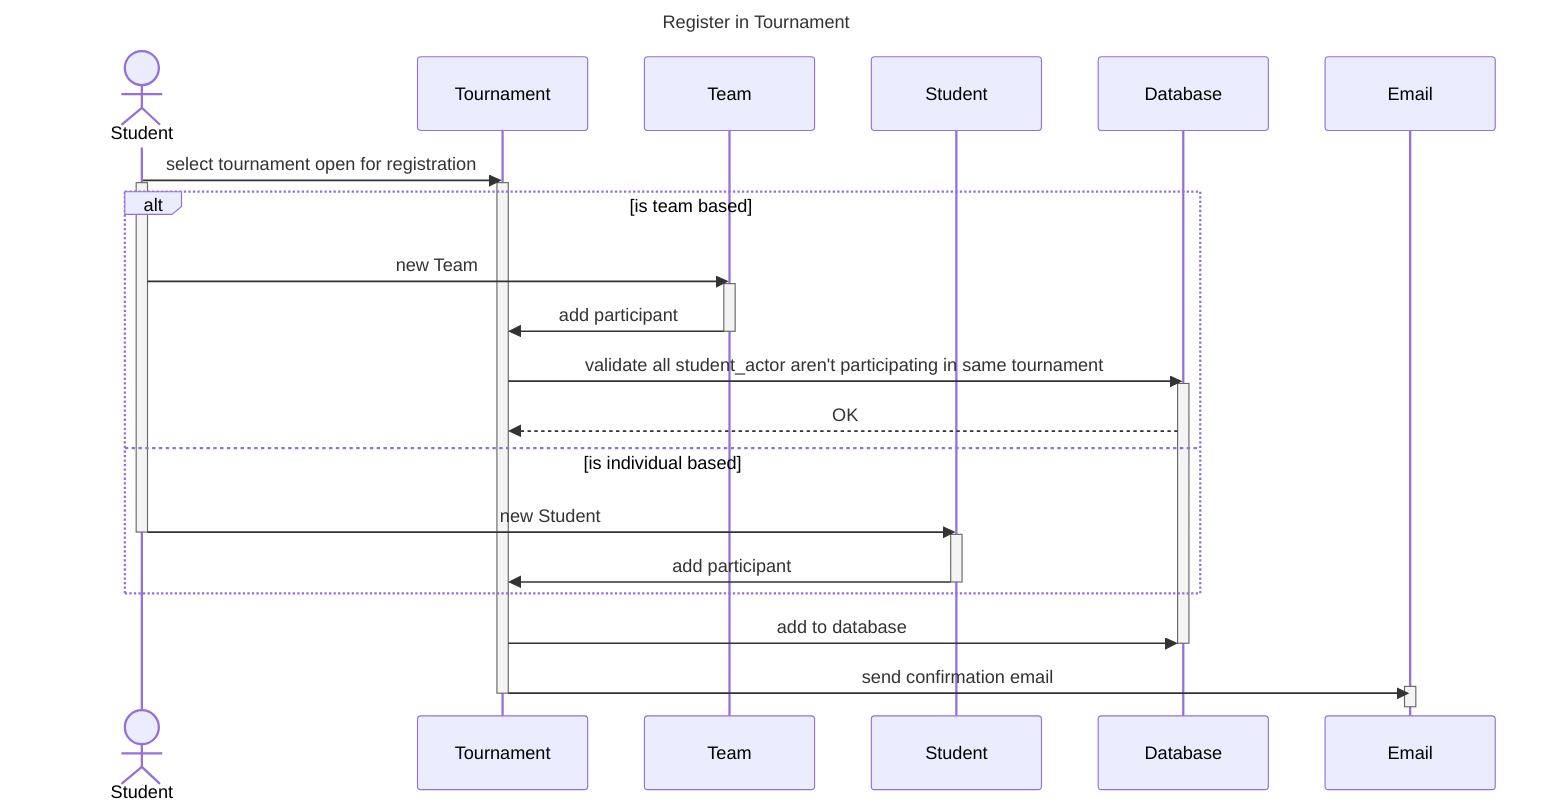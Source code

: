 ---
title: Register in Tournament
---
sequenceDiagram
    actor student_actor as Student

    participant tournament as Tournament
    participant team as Team
    participant student_class as Student
    participant database as Database
    participant email as Email

    student_actor ->> tournament: select tournament open for registration
    activate tournament
    activate student_actor
    alt is team based
        student_actor ->> team: new Team
        activate team
        team ->> tournament: add participant
        deactivate team

        tournament ->> database: validate all student_actor aren't participating in same tournament
        activate database
        database -->> tournament: OK
    else is individual based
        student_actor ->>  student_class: new Student
        activate student_class
        deactivate student_actor
        student_class ->> tournament: add participant
        deactivate student_class
    end

    tournament ->> database: add to database
    deactivate database

    tournament ->> email: send confirmation email
    activate email
    deactivate email

    deactivate tournament